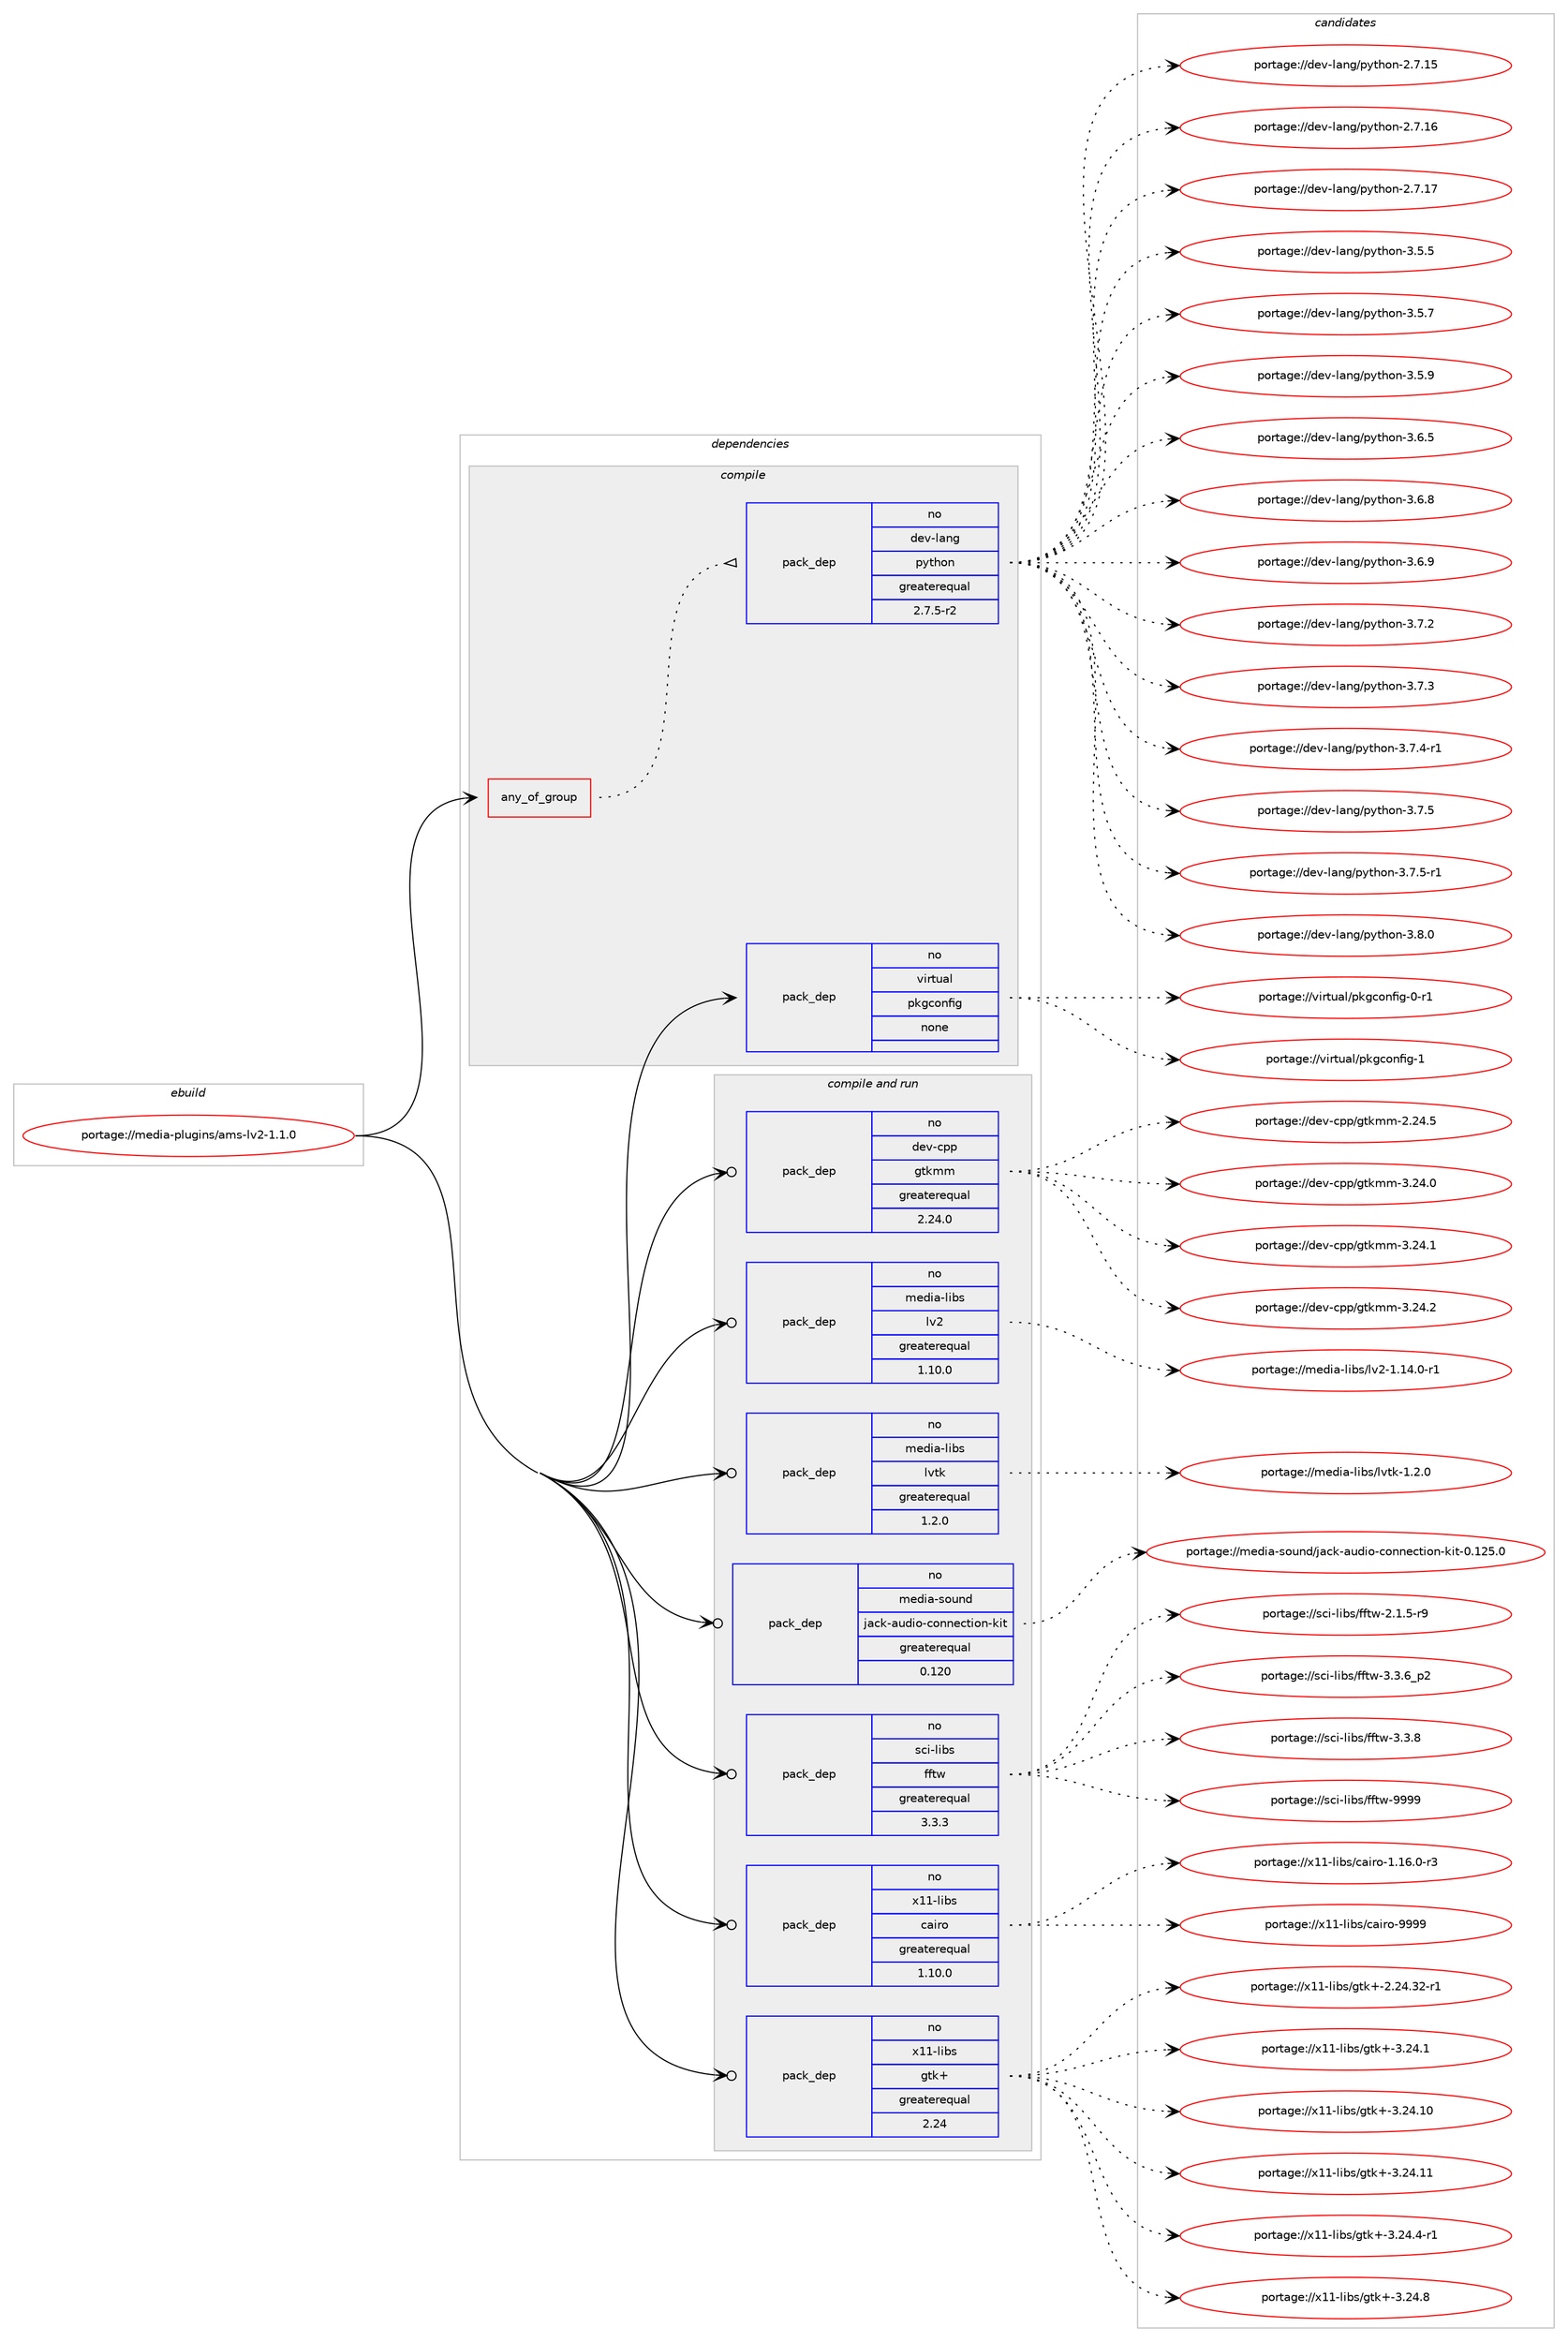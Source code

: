 digraph prolog {

# *************
# Graph options
# *************

newrank=true;
concentrate=true;
compound=true;
graph [rankdir=LR,fontname=Helvetica,fontsize=10,ranksep=1.5];#, ranksep=2.5, nodesep=0.2];
edge  [arrowhead=vee];
node  [fontname=Helvetica,fontsize=10];

# **********
# The ebuild
# **********

subgraph cluster_leftcol {
color=gray;
rank=same;
label=<<i>ebuild</i>>;
id [label="portage://media-plugins/ams-lv2-1.1.0", color=red, width=4, href="../media-plugins/ams-lv2-1.1.0.svg"];
}

# ****************
# The dependencies
# ****************

subgraph cluster_midcol {
color=gray;
label=<<i>dependencies</i>>;
subgraph cluster_compile {
fillcolor="#eeeeee";
style=filled;
label=<<i>compile</i>>;
subgraph any5225 {
dependency325363 [label=<<TABLE BORDER="0" CELLBORDER="1" CELLSPACING="0" CELLPADDING="4"><TR><TD CELLPADDING="10">any_of_group</TD></TR></TABLE>>, shape=none, color=red];subgraph pack238597 {
dependency325364 [label=<<TABLE BORDER="0" CELLBORDER="1" CELLSPACING="0" CELLPADDING="4" WIDTH="220"><TR><TD ROWSPAN="6" CELLPADDING="30">pack_dep</TD></TR><TR><TD WIDTH="110">no</TD></TR><TR><TD>dev-lang</TD></TR><TR><TD>python</TD></TR><TR><TD>greaterequal</TD></TR><TR><TD>2.7.5-r2</TD></TR></TABLE>>, shape=none, color=blue];
}
dependency325363:e -> dependency325364:w [weight=20,style="dotted",arrowhead="oinv"];
}
id:e -> dependency325363:w [weight=20,style="solid",arrowhead="vee"];
subgraph pack238598 {
dependency325365 [label=<<TABLE BORDER="0" CELLBORDER="1" CELLSPACING="0" CELLPADDING="4" WIDTH="220"><TR><TD ROWSPAN="6" CELLPADDING="30">pack_dep</TD></TR><TR><TD WIDTH="110">no</TD></TR><TR><TD>virtual</TD></TR><TR><TD>pkgconfig</TD></TR><TR><TD>none</TD></TR><TR><TD></TD></TR></TABLE>>, shape=none, color=blue];
}
id:e -> dependency325365:w [weight=20,style="solid",arrowhead="vee"];
}
subgraph cluster_compileandrun {
fillcolor="#eeeeee";
style=filled;
label=<<i>compile and run</i>>;
subgraph pack238599 {
dependency325366 [label=<<TABLE BORDER="0" CELLBORDER="1" CELLSPACING="0" CELLPADDING="4" WIDTH="220"><TR><TD ROWSPAN="6" CELLPADDING="30">pack_dep</TD></TR><TR><TD WIDTH="110">no</TD></TR><TR><TD>dev-cpp</TD></TR><TR><TD>gtkmm</TD></TR><TR><TD>greaterequal</TD></TR><TR><TD>2.24.0</TD></TR></TABLE>>, shape=none, color=blue];
}
id:e -> dependency325366:w [weight=20,style="solid",arrowhead="odotvee"];
subgraph pack238600 {
dependency325367 [label=<<TABLE BORDER="0" CELLBORDER="1" CELLSPACING="0" CELLPADDING="4" WIDTH="220"><TR><TD ROWSPAN="6" CELLPADDING="30">pack_dep</TD></TR><TR><TD WIDTH="110">no</TD></TR><TR><TD>media-libs</TD></TR><TR><TD>lv2</TD></TR><TR><TD>greaterequal</TD></TR><TR><TD>1.10.0</TD></TR></TABLE>>, shape=none, color=blue];
}
id:e -> dependency325367:w [weight=20,style="solid",arrowhead="odotvee"];
subgraph pack238601 {
dependency325368 [label=<<TABLE BORDER="0" CELLBORDER="1" CELLSPACING="0" CELLPADDING="4" WIDTH="220"><TR><TD ROWSPAN="6" CELLPADDING="30">pack_dep</TD></TR><TR><TD WIDTH="110">no</TD></TR><TR><TD>media-libs</TD></TR><TR><TD>lvtk</TD></TR><TR><TD>greaterequal</TD></TR><TR><TD>1.2.0</TD></TR></TABLE>>, shape=none, color=blue];
}
id:e -> dependency325368:w [weight=20,style="solid",arrowhead="odotvee"];
subgraph pack238602 {
dependency325369 [label=<<TABLE BORDER="0" CELLBORDER="1" CELLSPACING="0" CELLPADDING="4" WIDTH="220"><TR><TD ROWSPAN="6" CELLPADDING="30">pack_dep</TD></TR><TR><TD WIDTH="110">no</TD></TR><TR><TD>media-sound</TD></TR><TR><TD>jack-audio-connection-kit</TD></TR><TR><TD>greaterequal</TD></TR><TR><TD>0.120</TD></TR></TABLE>>, shape=none, color=blue];
}
id:e -> dependency325369:w [weight=20,style="solid",arrowhead="odotvee"];
subgraph pack238603 {
dependency325370 [label=<<TABLE BORDER="0" CELLBORDER="1" CELLSPACING="0" CELLPADDING="4" WIDTH="220"><TR><TD ROWSPAN="6" CELLPADDING="30">pack_dep</TD></TR><TR><TD WIDTH="110">no</TD></TR><TR><TD>sci-libs</TD></TR><TR><TD>fftw</TD></TR><TR><TD>greaterequal</TD></TR><TR><TD>3.3.3</TD></TR></TABLE>>, shape=none, color=blue];
}
id:e -> dependency325370:w [weight=20,style="solid",arrowhead="odotvee"];
subgraph pack238604 {
dependency325371 [label=<<TABLE BORDER="0" CELLBORDER="1" CELLSPACING="0" CELLPADDING="4" WIDTH="220"><TR><TD ROWSPAN="6" CELLPADDING="30">pack_dep</TD></TR><TR><TD WIDTH="110">no</TD></TR><TR><TD>x11-libs</TD></TR><TR><TD>cairo</TD></TR><TR><TD>greaterequal</TD></TR><TR><TD>1.10.0</TD></TR></TABLE>>, shape=none, color=blue];
}
id:e -> dependency325371:w [weight=20,style="solid",arrowhead="odotvee"];
subgraph pack238605 {
dependency325372 [label=<<TABLE BORDER="0" CELLBORDER="1" CELLSPACING="0" CELLPADDING="4" WIDTH="220"><TR><TD ROWSPAN="6" CELLPADDING="30">pack_dep</TD></TR><TR><TD WIDTH="110">no</TD></TR><TR><TD>x11-libs</TD></TR><TR><TD>gtk+</TD></TR><TR><TD>greaterequal</TD></TR><TR><TD>2.24</TD></TR></TABLE>>, shape=none, color=blue];
}
id:e -> dependency325372:w [weight=20,style="solid",arrowhead="odotvee"];
}
subgraph cluster_run {
fillcolor="#eeeeee";
style=filled;
label=<<i>run</i>>;
}
}

# **************
# The candidates
# **************

subgraph cluster_choices {
rank=same;
color=gray;
label=<<i>candidates</i>>;

subgraph choice238597 {
color=black;
nodesep=1;
choiceportage10010111845108971101034711212111610411111045504655464953 [label="portage://dev-lang/python-2.7.15", color=red, width=4,href="../dev-lang/python-2.7.15.svg"];
choiceportage10010111845108971101034711212111610411111045504655464954 [label="portage://dev-lang/python-2.7.16", color=red, width=4,href="../dev-lang/python-2.7.16.svg"];
choiceportage10010111845108971101034711212111610411111045504655464955 [label="portage://dev-lang/python-2.7.17", color=red, width=4,href="../dev-lang/python-2.7.17.svg"];
choiceportage100101118451089711010347112121116104111110455146534653 [label="portage://dev-lang/python-3.5.5", color=red, width=4,href="../dev-lang/python-3.5.5.svg"];
choiceportage100101118451089711010347112121116104111110455146534655 [label="portage://dev-lang/python-3.5.7", color=red, width=4,href="../dev-lang/python-3.5.7.svg"];
choiceportage100101118451089711010347112121116104111110455146534657 [label="portage://dev-lang/python-3.5.9", color=red, width=4,href="../dev-lang/python-3.5.9.svg"];
choiceportage100101118451089711010347112121116104111110455146544653 [label="portage://dev-lang/python-3.6.5", color=red, width=4,href="../dev-lang/python-3.6.5.svg"];
choiceportage100101118451089711010347112121116104111110455146544656 [label="portage://dev-lang/python-3.6.8", color=red, width=4,href="../dev-lang/python-3.6.8.svg"];
choiceportage100101118451089711010347112121116104111110455146544657 [label="portage://dev-lang/python-3.6.9", color=red, width=4,href="../dev-lang/python-3.6.9.svg"];
choiceportage100101118451089711010347112121116104111110455146554650 [label="portage://dev-lang/python-3.7.2", color=red, width=4,href="../dev-lang/python-3.7.2.svg"];
choiceportage100101118451089711010347112121116104111110455146554651 [label="portage://dev-lang/python-3.7.3", color=red, width=4,href="../dev-lang/python-3.7.3.svg"];
choiceportage1001011184510897110103471121211161041111104551465546524511449 [label="portage://dev-lang/python-3.7.4-r1", color=red, width=4,href="../dev-lang/python-3.7.4-r1.svg"];
choiceportage100101118451089711010347112121116104111110455146554653 [label="portage://dev-lang/python-3.7.5", color=red, width=4,href="../dev-lang/python-3.7.5.svg"];
choiceportage1001011184510897110103471121211161041111104551465546534511449 [label="portage://dev-lang/python-3.7.5-r1", color=red, width=4,href="../dev-lang/python-3.7.5-r1.svg"];
choiceportage100101118451089711010347112121116104111110455146564648 [label="portage://dev-lang/python-3.8.0", color=red, width=4,href="../dev-lang/python-3.8.0.svg"];
dependency325364:e -> choiceportage10010111845108971101034711212111610411111045504655464953:w [style=dotted,weight="100"];
dependency325364:e -> choiceportage10010111845108971101034711212111610411111045504655464954:w [style=dotted,weight="100"];
dependency325364:e -> choiceportage10010111845108971101034711212111610411111045504655464955:w [style=dotted,weight="100"];
dependency325364:e -> choiceportage100101118451089711010347112121116104111110455146534653:w [style=dotted,weight="100"];
dependency325364:e -> choiceportage100101118451089711010347112121116104111110455146534655:w [style=dotted,weight="100"];
dependency325364:e -> choiceportage100101118451089711010347112121116104111110455146534657:w [style=dotted,weight="100"];
dependency325364:e -> choiceportage100101118451089711010347112121116104111110455146544653:w [style=dotted,weight="100"];
dependency325364:e -> choiceportage100101118451089711010347112121116104111110455146544656:w [style=dotted,weight="100"];
dependency325364:e -> choiceportage100101118451089711010347112121116104111110455146544657:w [style=dotted,weight="100"];
dependency325364:e -> choiceportage100101118451089711010347112121116104111110455146554650:w [style=dotted,weight="100"];
dependency325364:e -> choiceportage100101118451089711010347112121116104111110455146554651:w [style=dotted,weight="100"];
dependency325364:e -> choiceportage1001011184510897110103471121211161041111104551465546524511449:w [style=dotted,weight="100"];
dependency325364:e -> choiceportage100101118451089711010347112121116104111110455146554653:w [style=dotted,weight="100"];
dependency325364:e -> choiceportage1001011184510897110103471121211161041111104551465546534511449:w [style=dotted,weight="100"];
dependency325364:e -> choiceportage100101118451089711010347112121116104111110455146564648:w [style=dotted,weight="100"];
}
subgraph choice238598 {
color=black;
nodesep=1;
choiceportage11810511411611797108471121071039911111010210510345484511449 [label="portage://virtual/pkgconfig-0-r1", color=red, width=4,href="../virtual/pkgconfig-0-r1.svg"];
choiceportage1181051141161179710847112107103991111101021051034549 [label="portage://virtual/pkgconfig-1", color=red, width=4,href="../virtual/pkgconfig-1.svg"];
dependency325365:e -> choiceportage11810511411611797108471121071039911111010210510345484511449:w [style=dotted,weight="100"];
dependency325365:e -> choiceportage1181051141161179710847112107103991111101021051034549:w [style=dotted,weight="100"];
}
subgraph choice238599 {
color=black;
nodesep=1;
choiceportage10010111845991121124710311610710910945504650524653 [label="portage://dev-cpp/gtkmm-2.24.5", color=red, width=4,href="../dev-cpp/gtkmm-2.24.5.svg"];
choiceportage10010111845991121124710311610710910945514650524648 [label="portage://dev-cpp/gtkmm-3.24.0", color=red, width=4,href="../dev-cpp/gtkmm-3.24.0.svg"];
choiceportage10010111845991121124710311610710910945514650524649 [label="portage://dev-cpp/gtkmm-3.24.1", color=red, width=4,href="../dev-cpp/gtkmm-3.24.1.svg"];
choiceportage10010111845991121124710311610710910945514650524650 [label="portage://dev-cpp/gtkmm-3.24.2", color=red, width=4,href="../dev-cpp/gtkmm-3.24.2.svg"];
dependency325366:e -> choiceportage10010111845991121124710311610710910945504650524653:w [style=dotted,weight="100"];
dependency325366:e -> choiceportage10010111845991121124710311610710910945514650524648:w [style=dotted,weight="100"];
dependency325366:e -> choiceportage10010111845991121124710311610710910945514650524649:w [style=dotted,weight="100"];
dependency325366:e -> choiceportage10010111845991121124710311610710910945514650524650:w [style=dotted,weight="100"];
}
subgraph choice238600 {
color=black;
nodesep=1;
choiceportage1091011001059745108105981154710811850454946495246484511449 [label="portage://media-libs/lv2-1.14.0-r1", color=red, width=4,href="../media-libs/lv2-1.14.0-r1.svg"];
dependency325367:e -> choiceportage1091011001059745108105981154710811850454946495246484511449:w [style=dotted,weight="100"];
}
subgraph choice238601 {
color=black;
nodesep=1;
choiceportage10910110010597451081059811547108118116107454946504648 [label="portage://media-libs/lvtk-1.2.0", color=red, width=4,href="../media-libs/lvtk-1.2.0.svg"];
dependency325368:e -> choiceportage10910110010597451081059811547108118116107454946504648:w [style=dotted,weight="100"];
}
subgraph choice238602 {
color=black;
nodesep=1;
choiceportage10910110010597451151111171101004710697991074597117100105111459911111011010199116105111110451071051164548464950534648 [label="portage://media-sound/jack-audio-connection-kit-0.125.0", color=red, width=4,href="../media-sound/jack-audio-connection-kit-0.125.0.svg"];
dependency325369:e -> choiceportage10910110010597451151111171101004710697991074597117100105111459911111011010199116105111110451071051164548464950534648:w [style=dotted,weight="100"];
}
subgraph choice238603 {
color=black;
nodesep=1;
choiceportage115991054510810598115471021021161194550464946534511457 [label="portage://sci-libs/fftw-2.1.5-r9", color=red, width=4,href="../sci-libs/fftw-2.1.5-r9.svg"];
choiceportage115991054510810598115471021021161194551465146549511250 [label="portage://sci-libs/fftw-3.3.6_p2", color=red, width=4,href="../sci-libs/fftw-3.3.6_p2.svg"];
choiceportage11599105451081059811547102102116119455146514656 [label="portage://sci-libs/fftw-3.3.8", color=red, width=4,href="../sci-libs/fftw-3.3.8.svg"];
choiceportage115991054510810598115471021021161194557575757 [label="portage://sci-libs/fftw-9999", color=red, width=4,href="../sci-libs/fftw-9999.svg"];
dependency325370:e -> choiceportage115991054510810598115471021021161194550464946534511457:w [style=dotted,weight="100"];
dependency325370:e -> choiceportage115991054510810598115471021021161194551465146549511250:w [style=dotted,weight="100"];
dependency325370:e -> choiceportage11599105451081059811547102102116119455146514656:w [style=dotted,weight="100"];
dependency325370:e -> choiceportage115991054510810598115471021021161194557575757:w [style=dotted,weight="100"];
}
subgraph choice238604 {
color=black;
nodesep=1;
choiceportage12049494510810598115479997105114111454946495446484511451 [label="portage://x11-libs/cairo-1.16.0-r3", color=red, width=4,href="../x11-libs/cairo-1.16.0-r3.svg"];
choiceportage120494945108105981154799971051141114557575757 [label="portage://x11-libs/cairo-9999", color=red, width=4,href="../x11-libs/cairo-9999.svg"];
dependency325371:e -> choiceportage12049494510810598115479997105114111454946495446484511451:w [style=dotted,weight="100"];
dependency325371:e -> choiceportage120494945108105981154799971051141114557575757:w [style=dotted,weight="100"];
}
subgraph choice238605 {
color=black;
nodesep=1;
choiceportage12049494510810598115471031161074345504650524651504511449 [label="portage://x11-libs/gtk+-2.24.32-r1", color=red, width=4,href="../x11-libs/gtk+-2.24.32-r1.svg"];
choiceportage12049494510810598115471031161074345514650524649 [label="portage://x11-libs/gtk+-3.24.1", color=red, width=4,href="../x11-libs/gtk+-3.24.1.svg"];
choiceportage1204949451081059811547103116107434551465052464948 [label="portage://x11-libs/gtk+-3.24.10", color=red, width=4,href="../x11-libs/gtk+-3.24.10.svg"];
choiceportage1204949451081059811547103116107434551465052464949 [label="portage://x11-libs/gtk+-3.24.11", color=red, width=4,href="../x11-libs/gtk+-3.24.11.svg"];
choiceportage120494945108105981154710311610743455146505246524511449 [label="portage://x11-libs/gtk+-3.24.4-r1", color=red, width=4,href="../x11-libs/gtk+-3.24.4-r1.svg"];
choiceportage12049494510810598115471031161074345514650524656 [label="portage://x11-libs/gtk+-3.24.8", color=red, width=4,href="../x11-libs/gtk+-3.24.8.svg"];
dependency325372:e -> choiceportage12049494510810598115471031161074345504650524651504511449:w [style=dotted,weight="100"];
dependency325372:e -> choiceportage12049494510810598115471031161074345514650524649:w [style=dotted,weight="100"];
dependency325372:e -> choiceportage1204949451081059811547103116107434551465052464948:w [style=dotted,weight="100"];
dependency325372:e -> choiceportage1204949451081059811547103116107434551465052464949:w [style=dotted,weight="100"];
dependency325372:e -> choiceportage120494945108105981154710311610743455146505246524511449:w [style=dotted,weight="100"];
dependency325372:e -> choiceportage12049494510810598115471031161074345514650524656:w [style=dotted,weight="100"];
}
}

}
